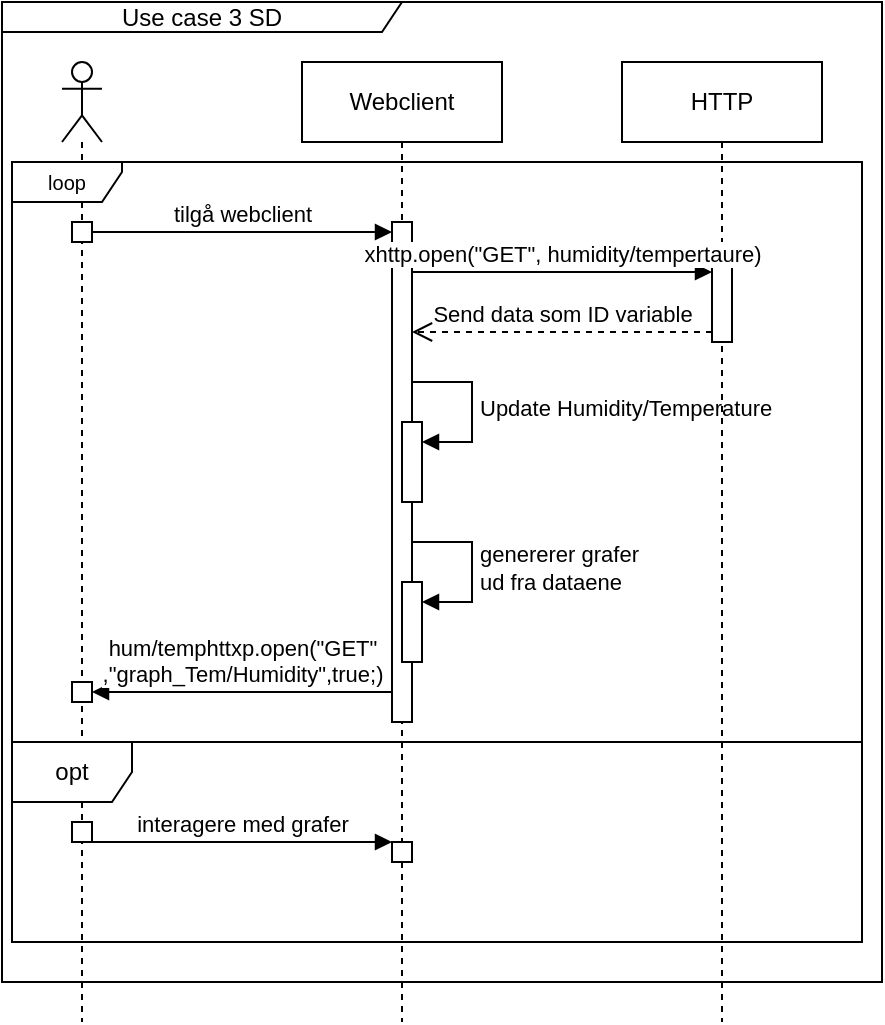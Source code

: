 <mxfile version="25.0.3">
  <diagram name="Page-1" id="wfxF2s0Q98URZiTwFw8N">
    <mxGraphModel grid="1" page="1" gridSize="10" guides="1" tooltips="1" connect="1" arrows="1" fold="1" pageScale="1" pageWidth="850" pageHeight="1100" math="0" shadow="0">
      <root>
        <mxCell id="0" />
        <mxCell id="1" parent="0" />
        <mxCell id="09gwyna4KFaieDKeGfNG-1" value="" style="shape=umlLifeline;perimeter=lifelinePerimeter;whiteSpace=wrap;html=1;container=1;dropTarget=0;collapsible=0;recursiveResize=0;outlineConnect=0;portConstraint=eastwest;newEdgeStyle={&quot;curved&quot;:0,&quot;rounded&quot;:0};participant=umlActor;" vertex="1" parent="1">
          <mxGeometry x="70" y="70" width="20" height="480" as="geometry" />
        </mxCell>
        <mxCell id="09gwyna4KFaieDKeGfNG-2" value="" style="html=1;points=[[0,0,0,0,5],[0,1,0,0,-5],[1,0,0,0,5],[1,1,0,0,-5]];perimeter=orthogonalPerimeter;outlineConnect=0;targetShapes=umlLifeline;portConstraint=eastwest;newEdgeStyle={&quot;curved&quot;:0,&quot;rounded&quot;:0};" vertex="1" parent="09gwyna4KFaieDKeGfNG-1">
          <mxGeometry x="5" y="80" width="10" height="10" as="geometry" />
        </mxCell>
        <mxCell id="09gwyna4KFaieDKeGfNG-3" value="" style="html=1;points=[[0,0,0,0,5],[0,1,0,0,-5],[1,0,0,0,5],[1,1,0,0,-5]];perimeter=orthogonalPerimeter;outlineConnect=0;targetShapes=umlLifeline;portConstraint=eastwest;newEdgeStyle={&quot;curved&quot;:0,&quot;rounded&quot;:0};" vertex="1" parent="09gwyna4KFaieDKeGfNG-1">
          <mxGeometry x="5" y="310" width="10" height="10" as="geometry" />
        </mxCell>
        <mxCell id="09gwyna4KFaieDKeGfNG-4" value="" style="html=1;points=[[0,0,0,0,5],[0,1,0,0,-5],[1,0,0,0,5],[1,1,0,0,-5]];perimeter=orthogonalPerimeter;outlineConnect=0;targetShapes=umlLifeline;portConstraint=eastwest;newEdgeStyle={&quot;curved&quot;:0,&quot;rounded&quot;:0};" vertex="1" parent="09gwyna4KFaieDKeGfNG-1">
          <mxGeometry x="5" y="380" width="10" height="10" as="geometry" />
        </mxCell>
        <mxCell id="09gwyna4KFaieDKeGfNG-5" value="Use case 3 SD" style="shape=umlFrame;whiteSpace=wrap;html=1;pointerEvents=0;width=200;height=15;" vertex="1" parent="1">
          <mxGeometry x="40" y="40" width="440" height="490" as="geometry" />
        </mxCell>
        <mxCell id="09gwyna4KFaieDKeGfNG-6" value="Webclient" style="shape=umlLifeline;perimeter=lifelinePerimeter;whiteSpace=wrap;html=1;container=1;dropTarget=0;collapsible=0;recursiveResize=0;outlineConnect=0;portConstraint=eastwest;newEdgeStyle={&quot;curved&quot;:0,&quot;rounded&quot;:0};" vertex="1" parent="1">
          <mxGeometry x="190" y="70" width="100" height="480" as="geometry" />
        </mxCell>
        <mxCell id="09gwyna4KFaieDKeGfNG-7" value="" style="html=1;points=[[0,0,0,0,5],[0,1,0,0,-5],[1,0,0,0,5],[1,1,0,0,-5]];perimeter=orthogonalPerimeter;outlineConnect=0;targetShapes=umlLifeline;portConstraint=eastwest;newEdgeStyle={&quot;curved&quot;:0,&quot;rounded&quot;:0};" vertex="1" parent="09gwyna4KFaieDKeGfNG-6">
          <mxGeometry x="45" y="80" width="10" height="250" as="geometry" />
        </mxCell>
        <mxCell id="09gwyna4KFaieDKeGfNG-8" value="" style="html=1;points=[[0,0,0,0,5],[0,1,0,0,-5],[1,0,0,0,5],[1,1,0,0,-5]];perimeter=orthogonalPerimeter;outlineConnect=0;targetShapes=umlLifeline;portConstraint=eastwest;newEdgeStyle={&quot;curved&quot;:0,&quot;rounded&quot;:0};" vertex="1" parent="09gwyna4KFaieDKeGfNG-6">
          <mxGeometry x="50" y="180" width="10" height="40" as="geometry" />
        </mxCell>
        <mxCell id="09gwyna4KFaieDKeGfNG-9" value="Update Humidity/Temperature" style="html=1;align=left;spacingLeft=2;endArrow=block;rounded=0;edgeStyle=orthogonalEdgeStyle;curved=0;rounded=0;" edge="1" parent="09gwyna4KFaieDKeGfNG-6" target="09gwyna4KFaieDKeGfNG-8">
          <mxGeometry x="0.012" relative="1" as="geometry">
            <mxPoint x="55" y="160" as="sourcePoint" />
            <Array as="points">
              <mxPoint x="85" y="190" />
            </Array>
            <mxPoint as="offset" />
          </mxGeometry>
        </mxCell>
        <mxCell id="09gwyna4KFaieDKeGfNG-10" value="genererer grafer&amp;nbsp;&lt;div&gt;ud fra dataene&lt;/div&gt;" style="html=1;align=left;spacingLeft=2;endArrow=block;rounded=0;edgeStyle=orthogonalEdgeStyle;curved=0;rounded=0;" edge="1" parent="09gwyna4KFaieDKeGfNG-6" target="09gwyna4KFaieDKeGfNG-11">
          <mxGeometry relative="1" as="geometry">
            <mxPoint x="55" y="240" as="sourcePoint" />
            <Array as="points">
              <mxPoint x="85" y="270" />
            </Array>
          </mxGeometry>
        </mxCell>
        <mxCell id="09gwyna4KFaieDKeGfNG-11" value="" style="html=1;points=[[0,0,0,0,5],[0,1,0,0,-5],[1,0,0,0,5],[1,1,0,0,-5]];perimeter=orthogonalPerimeter;outlineConnect=0;targetShapes=umlLifeline;portConstraint=eastwest;newEdgeStyle={&quot;curved&quot;:0,&quot;rounded&quot;:0};" vertex="1" parent="09gwyna4KFaieDKeGfNG-6">
          <mxGeometry x="50" y="260" width="10" height="40" as="geometry" />
        </mxCell>
        <mxCell id="09gwyna4KFaieDKeGfNG-12" value="HTTP" style="shape=umlLifeline;perimeter=lifelinePerimeter;whiteSpace=wrap;html=1;container=1;dropTarget=0;collapsible=0;recursiveResize=0;outlineConnect=0;portConstraint=eastwest;newEdgeStyle={&quot;curved&quot;:0,&quot;rounded&quot;:0};" vertex="1" parent="1">
          <mxGeometry x="350" y="70" width="100" height="480" as="geometry" />
        </mxCell>
        <mxCell id="09gwyna4KFaieDKeGfNG-13" value="" style="html=1;points=[[0,0,0,0,5],[0,1,0,0,-5],[1,0,0,0,5],[1,1,0,0,-5]];perimeter=orthogonalPerimeter;outlineConnect=0;targetShapes=umlLifeline;portConstraint=eastwest;newEdgeStyle={&quot;curved&quot;:0,&quot;rounded&quot;:0};" vertex="1" parent="09gwyna4KFaieDKeGfNG-12">
          <mxGeometry x="45" y="100" width="10" height="40" as="geometry" />
        </mxCell>
        <mxCell id="09gwyna4KFaieDKeGfNG-14" value="tilgå webclient" style="html=1;verticalAlign=bottom;endArrow=block;curved=0;rounded=0;entryX=0;entryY=0;entryDx=0;entryDy=5;" edge="1" parent="1" source="09gwyna4KFaieDKeGfNG-2" target="09gwyna4KFaieDKeGfNG-7">
          <mxGeometry relative="1" as="geometry">
            <mxPoint x="170" y="165" as="sourcePoint" />
          </mxGeometry>
        </mxCell>
        <mxCell id="09gwyna4KFaieDKeGfNG-15" value="Send data som ID variable" style="html=1;verticalAlign=bottom;endArrow=open;dashed=1;endSize=8;curved=0;rounded=0;exitX=0;exitY=1;exitDx=0;exitDy=-5;" edge="1" parent="1" source="09gwyna4KFaieDKeGfNG-13" target="09gwyna4KFaieDKeGfNG-7">
          <mxGeometry relative="1" as="geometry">
            <mxPoint x="330" y="250" as="targetPoint" />
            <mxPoint as="offset" />
          </mxGeometry>
        </mxCell>
        <mxCell id="09gwyna4KFaieDKeGfNG-16" value="xhttp.open(&quot;GET&quot;, humidity/tempertaure)" style="html=1;verticalAlign=bottom;endArrow=block;curved=0;rounded=0;entryX=0;entryY=0;entryDx=0;entryDy=5;" edge="1" parent="1" source="09gwyna4KFaieDKeGfNG-7" target="09gwyna4KFaieDKeGfNG-13">
          <mxGeometry relative="1" as="geometry">
            <mxPoint x="320" y="185" as="sourcePoint" />
            <mxPoint as="offset" />
          </mxGeometry>
        </mxCell>
        <mxCell id="09gwyna4KFaieDKeGfNG-17" value="hum/temphttxp.open(&quot;GET&quot;&lt;div&gt;,&quot;graph_Tem/Humidity&quot;,true;)&lt;/div&gt;" style="html=1;verticalAlign=bottom;endArrow=block;curved=0;rounded=0;entryX=1;entryY=0;entryDx=0;entryDy=5;" edge="1" parent="1" source="09gwyna4KFaieDKeGfNG-7" target="09gwyna4KFaieDKeGfNG-3">
          <mxGeometry relative="1" as="geometry">
            <mxPoint x="155" y="415" as="sourcePoint" />
            <mxPoint as="offset" />
          </mxGeometry>
        </mxCell>
        <mxCell id="09gwyna4KFaieDKeGfNG-18" value="opt" style="shape=umlFrame;whiteSpace=wrap;html=1;pointerEvents=0;" vertex="1" parent="1">
          <mxGeometry x="45" y="410" width="425" height="100" as="geometry" />
        </mxCell>
        <mxCell id="09gwyna4KFaieDKeGfNG-19" value="" style="html=1;points=[[0,0,0,0,5],[0,1,0,0,-5],[1,0,0,0,5],[1,1,0,0,-5]];perimeter=orthogonalPerimeter;outlineConnect=0;targetShapes=umlLifeline;portConstraint=eastwest;newEdgeStyle={&quot;curved&quot;:0,&quot;rounded&quot;:0};" vertex="1" parent="1">
          <mxGeometry x="235" y="460" width="10" height="10" as="geometry" />
        </mxCell>
        <mxCell id="09gwyna4KFaieDKeGfNG-20" value="interagere med grafer" style="html=1;verticalAlign=bottom;endArrow=block;curved=0;rounded=0;" edge="1" parent="1" source="09gwyna4KFaieDKeGfNG-4" target="09gwyna4KFaieDKeGfNG-19">
          <mxGeometry width="80" relative="1" as="geometry">
            <mxPoint x="120" y="455" as="sourcePoint" />
            <mxPoint x="200" y="455" as="targetPoint" />
          </mxGeometry>
        </mxCell>
        <mxCell id="09gwyna4KFaieDKeGfNG-21" value="&lt;font style=&quot;font-size: 10px;&quot;&gt;loop&lt;/font&gt;" style="shape=umlFrame;whiteSpace=wrap;html=1;pointerEvents=0;width=55;height=20;" vertex="1" parent="1">
          <mxGeometry x="45" y="120" width="425" height="290" as="geometry" />
        </mxCell>
      </root>
    </mxGraphModel>
  </diagram>
</mxfile>
